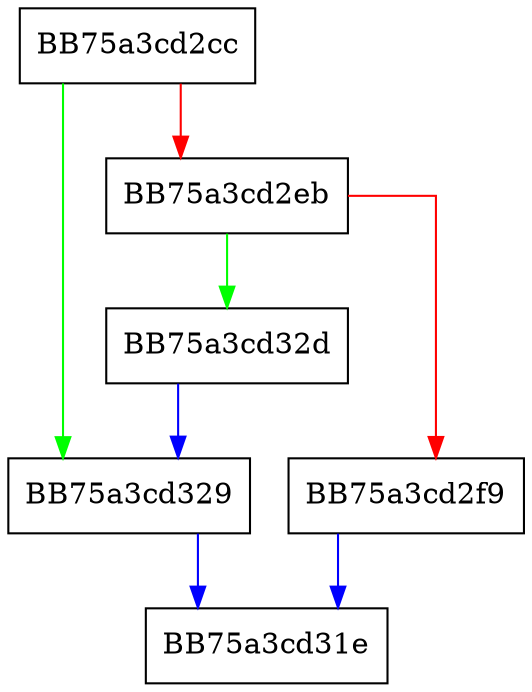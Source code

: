 digraph htmlMlexer_Create {
  node [shape="box"];
  graph [splines=ortho];
  BB75a3cd2cc -> BB75a3cd329 [color="green"];
  BB75a3cd2cc -> BB75a3cd2eb [color="red"];
  BB75a3cd2eb -> BB75a3cd32d [color="green"];
  BB75a3cd2eb -> BB75a3cd2f9 [color="red"];
  BB75a3cd2f9 -> BB75a3cd31e [color="blue"];
  BB75a3cd329 -> BB75a3cd31e [color="blue"];
  BB75a3cd32d -> BB75a3cd329 [color="blue"];
}